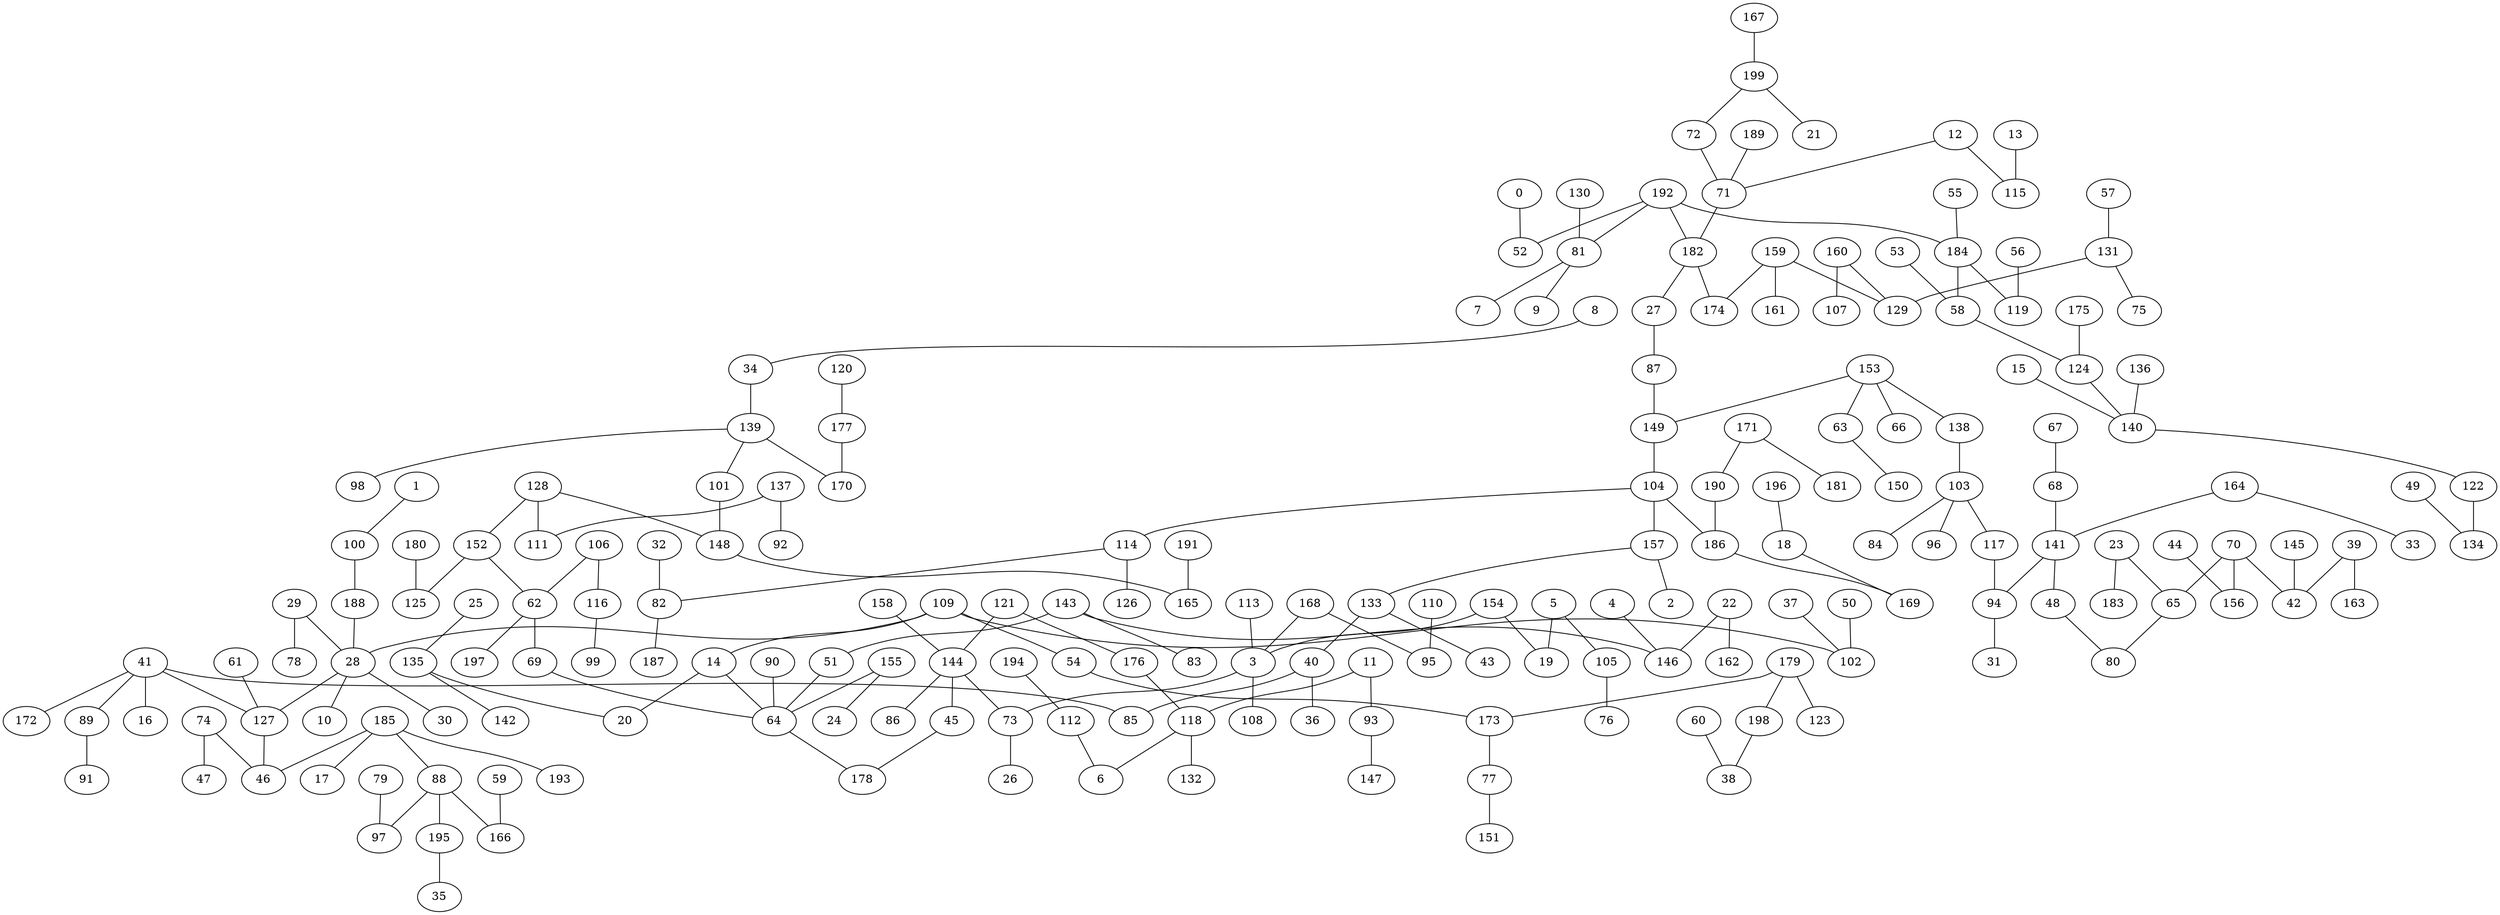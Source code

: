 graph grafoGilbert_200_15_KruskalI  {
0;
1;
2;
3;
4;
5;
6;
7;
8;
9;
10;
11;
12;
13;
14;
15;
16;
17;
18;
19;
20;
21;
22;
23;
24;
25;
26;
27;
28;
29;
30;
31;
32;
33;
34;
35;
36;
37;
38;
39;
40;
41;
42;
43;
44;
45;
46;
47;
48;
49;
50;
51;
52;
53;
54;
55;
56;
57;
58;
59;
60;
61;
62;
63;
64;
65;
66;
67;
68;
69;
70;
71;
72;
73;
74;
75;
76;
77;
78;
79;
80;
81;
82;
83;
84;
85;
86;
87;
88;
89;
90;
91;
92;
93;
94;
95;
96;
97;
98;
99;
100;
101;
102;
103;
104;
105;
106;
107;
108;
109;
110;
111;
112;
113;
114;
115;
116;
117;
118;
119;
120;
121;
122;
123;
124;
125;
126;
127;
128;
129;
130;
131;
132;
133;
134;
135;
136;
137;
138;
139;
140;
141;
142;
143;
144;
145;
146;
147;
148;
149;
150;
151;
152;
153;
154;
155;
156;
157;
158;
159;
160;
161;
162;
163;
164;
165;
166;
167;
168;
169;
170;
171;
172;
173;
174;
175;
176;
177;
178;
179;
180;
181;
182;
183;
184;
185;
186;
187;
188;
189;
190;
191;
192;
193;
194;
195;
196;
197;
198;
199;
120 -- 177;
37 -- 102;
144 -- 86;
131 -- 75;
160 -- 107;
29 -- 78;
49 -- 134;
53 -- 58;
114 -- 126;
137 -- 111;
158 -- 144;
40 -- 36;
50 -- 102;
73 -- 26;
82 -- 187;
116 -- 99;
139 -- 170;
152 -- 125;
153 -- 63;
164 -- 141;
171 -- 181;
5 -- 105;
18 -- 169;
44 -- 156;
62 -- 197;
63 -- 150;
88 -- 166;
93 -- 147;
100 -- 188;
103 -- 96;
104 -- 114;
114 -- 82;
133 -- 43;
155 -- 24;
157 -- 2;
160 -- 129;
164 -- 33;
167 -- 199;
168 -- 95;
173 -- 77;
185 -- 17;
192 -- 81;
194 -- 112;
3 -- 108;
4 -- 146;
8 -- 34;
11 -- 93;
12 -- 71;
15 -- 140;
29 -- 28;
32 -- 82;
34 -- 139;
41 -- 16;
41 -- 172;
59 -- 166;
61 -- 127;
70 -- 156;
74 -- 47;
79 -- 97;
87 -- 149;
88 -- 195;
103 -- 117;
104 -- 186;
105 -- 76;
110 -- 95;
117 -- 94;
121 -- 144;
128 -- 148;
128 -- 152;
130 -- 81;
135 -- 20;
152 -- 62;
154 -- 3;
168 -- 3;
179 -- 123;
182 -- 27;
185 -- 46;
185 -- 88;
189 -- 71;
198 -- 38;
199 -- 21;
199 -- 72;
1 -- 100;
5 -- 19;
12 -- 115;
22 -- 162;
27 -- 87;
28 -- 10;
39 -- 42;
39 -- 163;
41 -- 85;
41 -- 127;
48 -- 80;
56 -- 119;
58 -- 124;
62 -- 69;
68 -- 141;
70 -- 42;
70 -- 65;
77 -- 151;
81 -- 9;
88 -- 97;
94 -- 31;
101 -- 148;
103 -- 84;
106 -- 116;
112 -- 6;
118 -- 132;
128 -- 111;
133 -- 40;
143 -- 51;
143 -- 146;
145 -- 42;
148 -- 165;
149 -- 104;
153 -- 66;
153 -- 138;
159 -- 129;
159 -- 161;
171 -- 190;
176 -- 118;
177 -- 170;
179 -- 198;
180 -- 125;
184 -- 58;
184 -- 119;
190 -- 186;
191 -- 165;
192 -- 52;
192 -- 182;
192 -- 184;
195 -- 35;
196 -- 18;
0 -- 52;
3 -- 73;
11 -- 118;
13 -- 115;
14 -- 20;
14 -- 64;
22 -- 146;
23 -- 65;
23 -- 183;
25 -- 135;
28 -- 30;
28 -- 127;
40 -- 85;
41 -- 89;
45 -- 178;
51 -- 64;
54 -- 173;
55 -- 184;
57 -- 131;
60 -- 38;
64 -- 178;
65 -- 80;
67 -- 68;
69 -- 64;
71 -- 182;
72 -- 71;
74 -- 46;
81 -- 7;
89 -- 91;
90 -- 64;
104 -- 157;
106 -- 62;
109 -- 14;
109 -- 28;
109 -- 54;
109 -- 102;
113 -- 3;
118 -- 6;
121 -- 176;
122 -- 134;
124 -- 140;
127 -- 46;
131 -- 129;
135 -- 142;
136 -- 140;
137 -- 92;
138 -- 103;
139 -- 98;
139 -- 101;
140 -- 122;
141 -- 48;
141 -- 94;
143 -- 83;
144 -- 45;
144 -- 73;
153 -- 149;
154 -- 19;
155 -- 64;
157 -- 133;
159 -- 174;
175 -- 124;
179 -- 173;
182 -- 174;
185 -- 193;
186 -- 169;
188 -- 28;
}